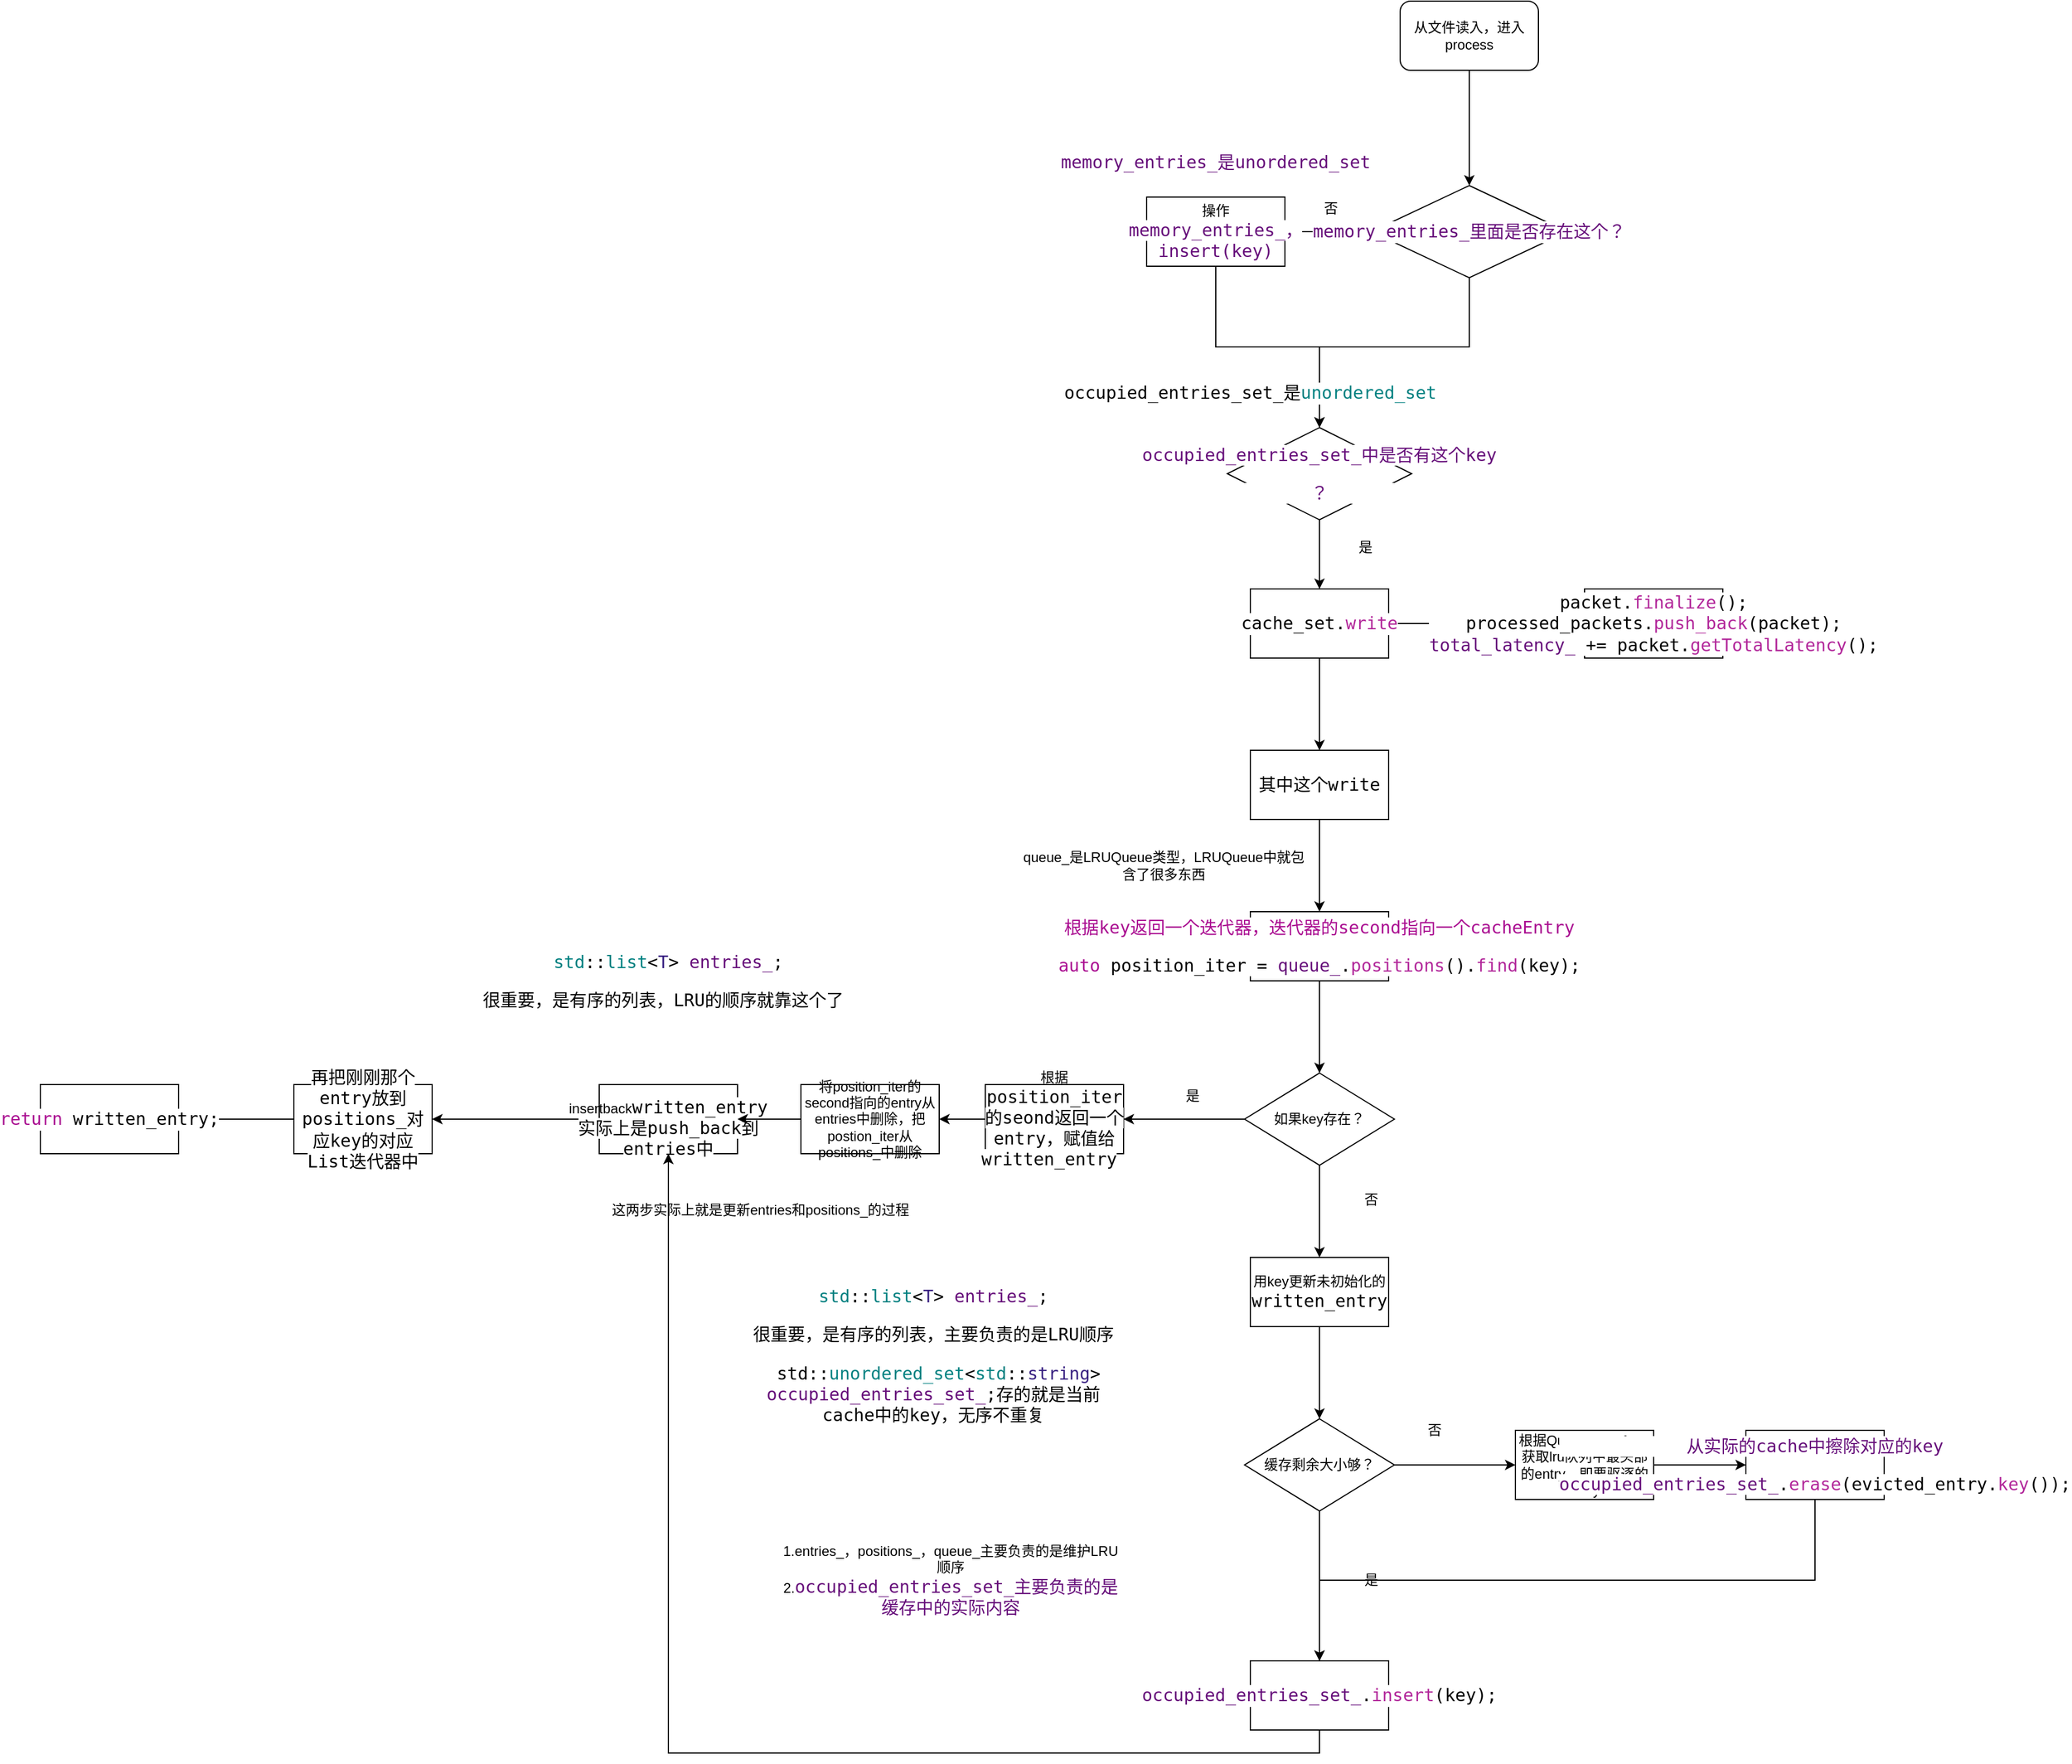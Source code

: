 <mxfile version="12.6.5" type="device"><diagram id="J2BSbI73SzWMFiOyK9Pb" name="Page-1"><mxGraphModel dx="2266" dy="813" grid="1" gridSize="10" guides="1" tooltips="1" connect="1" arrows="1" fold="1" page="1" pageScale="1" pageWidth="827" pageHeight="1169" math="0" shadow="0"><root><mxCell id="0"/><mxCell id="1" parent="0"/><mxCell id="VLX4Dpq5VPu4MbJ7hGfD-9" style="edgeStyle=orthogonalEdgeStyle;rounded=0;orthogonalLoop=1;jettySize=auto;html=1;exitX=0.5;exitY=1;exitDx=0;exitDy=0;" edge="1" parent="1" source="VLX4Dpq5VPu4MbJ7hGfD-2" target="VLX4Dpq5VPu4MbJ7hGfD-8"><mxGeometry relative="1" as="geometry"/></mxCell><mxCell id="VLX4Dpq5VPu4MbJ7hGfD-2" value="从文件读入，进入process" style="rounded=1;whiteSpace=wrap;html=1;" vertex="1" parent="1"><mxGeometry x="80" y="110" width="120" height="60" as="geometry"/></mxCell><mxCell id="VLX4Dpq5VPu4MbJ7hGfD-18" style="edgeStyle=orthogonalEdgeStyle;rounded=0;orthogonalLoop=1;jettySize=auto;html=1;exitX=0;exitY=0.5;exitDx=0;exitDy=0;entryX=1;entryY=0.5;entryDx=0;entryDy=0;" edge="1" parent="1" source="VLX4Dpq5VPu4MbJ7hGfD-8" target="VLX4Dpq5VPu4MbJ7hGfD-17"><mxGeometry relative="1" as="geometry"/></mxCell><mxCell id="VLX4Dpq5VPu4MbJ7hGfD-23" style="edgeStyle=orthogonalEdgeStyle;rounded=0;orthogonalLoop=1;jettySize=auto;html=1;exitX=0.5;exitY=1;exitDx=0;exitDy=0;entryX=0.5;entryY=0;entryDx=0;entryDy=0;" edge="1" parent="1" source="VLX4Dpq5VPu4MbJ7hGfD-8" target="VLX4Dpq5VPu4MbJ7hGfD-21"><mxGeometry relative="1" as="geometry"><mxPoint x="30" y="460" as="targetPoint"/><Array as="points"><mxPoint x="140" y="410"/><mxPoint x="10" y="410"/></Array></mxGeometry></mxCell><mxCell id="VLX4Dpq5VPu4MbJ7hGfD-8" value="&lt;pre style=&quot;background-color: rgb(255 , 255 , 255) ; font-family: &amp;#34;jetbrains mono&amp;#34; , monospace ; font-size: 11.3pt&quot;&gt;&lt;span style=&quot;color: rgb(102 , 14 , 122)&quot;&gt;memory_entries_里面是否存在这个？&lt;/span&gt;&lt;/pre&gt;" style="rhombus;whiteSpace=wrap;html=1;" vertex="1" parent="1"><mxGeometry x="55" y="270" width="170" height="80" as="geometry"/></mxCell><mxCell id="VLX4Dpq5VPu4MbJ7hGfD-22" style="edgeStyle=orthogonalEdgeStyle;rounded=0;orthogonalLoop=1;jettySize=auto;html=1;exitX=0.5;exitY=1;exitDx=0;exitDy=0;" edge="1" parent="1" source="VLX4Dpq5VPu4MbJ7hGfD-17" target="VLX4Dpq5VPu4MbJ7hGfD-21"><mxGeometry relative="1" as="geometry"/></mxCell><mxCell id="VLX4Dpq5VPu4MbJ7hGfD-17" value="操作&lt;span style=&quot;color: rgb(102 , 14 , 122) ; background-color: rgb(255 , 255 , 255) ; font-family: &amp;#34;jetbrains mono&amp;#34; , monospace ; font-size: 11.3pt&quot;&gt;memory_entries_，&lt;br&gt;insert(key)&lt;br&gt;&lt;/span&gt;" style="rounded=0;whiteSpace=wrap;html=1;" vertex="1" parent="1"><mxGeometry x="-140" y="280" width="120" height="60" as="geometry"/></mxCell><mxCell id="VLX4Dpq5VPu4MbJ7hGfD-19" value="否" style="text;html=1;strokeColor=none;fillColor=none;align=center;verticalAlign=middle;whiteSpace=wrap;rounded=0;" vertex="1" parent="1"><mxGeometry y="280" width="40" height="20" as="geometry"/></mxCell><mxCell id="VLX4Dpq5VPu4MbJ7hGfD-20" value="&lt;pre style=&quot;background-color: rgb(255 , 255 , 255) ; font-family: &amp;#34;jetbrains mono&amp;#34; , monospace ; font-size: 11.3pt&quot;&gt;&lt;span style=&quot;color: rgb(102 , 14 , 122)&quot;&gt;memory_entries_是unordered_set&lt;/span&gt;&lt;/pre&gt;" style="text;html=1;strokeColor=none;fillColor=none;align=center;verticalAlign=middle;whiteSpace=wrap;rounded=0;" vertex="1" parent="1"><mxGeometry x="-100" y="240" width="40" height="20" as="geometry"/></mxCell><mxCell id="VLX4Dpq5VPu4MbJ7hGfD-27" style="edgeStyle=orthogonalEdgeStyle;rounded=0;orthogonalLoop=1;jettySize=auto;html=1;exitX=0.5;exitY=1;exitDx=0;exitDy=0;entryX=0.5;entryY=0;entryDx=0;entryDy=0;" edge="1" parent="1" source="VLX4Dpq5VPu4MbJ7hGfD-21" target="VLX4Dpq5VPu4MbJ7hGfD-26"><mxGeometry relative="1" as="geometry"/></mxCell><mxCell id="VLX4Dpq5VPu4MbJ7hGfD-21" value="&lt;pre style=&quot;background-color: rgb(255 , 255 , 255) ; font-family: &amp;#34;jetbrains mono&amp;#34; , monospace ; font-size: 11.3pt&quot;&gt;&lt;span style=&quot;color: rgb(102 , 14 , 122)&quot;&gt;occupied_entries_set_中是否有这个key&lt;/span&gt;&lt;/pre&gt;&lt;pre style=&quot;background-color: rgb(255 , 255 , 255) ; font-family: &amp;#34;jetbrains mono&amp;#34; , monospace ; font-size: 11.3pt&quot;&gt;&lt;span style=&quot;color: rgb(102 , 14 , 122)&quot;&gt;？&lt;/span&gt;&lt;/pre&gt;" style="rhombus;whiteSpace=wrap;html=1;" vertex="1" parent="1"><mxGeometry x="-70" y="480" width="160" height="80" as="geometry"/></mxCell><mxCell id="VLX4Dpq5VPu4MbJ7hGfD-24" value="&lt;pre style=&quot;background-color: rgb(255 , 255 , 255) ; font-family: &amp;#34;jetbrains mono&amp;#34; , monospace ; font-size: 11.3pt&quot;&gt;occupied_entries_set_是&lt;span style=&quot;color: rgb(0 , 128 , 128)&quot;&gt;unordered_set&lt;/span&gt;&lt;/pre&gt;" style="text;html=1;strokeColor=none;fillColor=none;align=center;verticalAlign=middle;whiteSpace=wrap;rounded=0;" vertex="1" parent="1"><mxGeometry x="-70" y="440" width="40" height="20" as="geometry"/></mxCell><mxCell id="VLX4Dpq5VPu4MbJ7hGfD-25" value="是" style="text;html=1;strokeColor=none;fillColor=none;align=center;verticalAlign=middle;whiteSpace=wrap;rounded=0;" vertex="1" parent="1"><mxGeometry x="30" y="574" width="40" height="20" as="geometry"/></mxCell><mxCell id="VLX4Dpq5VPu4MbJ7hGfD-29" value="" style="edgeStyle=orthogonalEdgeStyle;rounded=0;orthogonalLoop=1;jettySize=auto;html=1;" edge="1" parent="1" source="VLX4Dpq5VPu4MbJ7hGfD-26" target="VLX4Dpq5VPu4MbJ7hGfD-28"><mxGeometry relative="1" as="geometry"/></mxCell><mxCell id="VLX4Dpq5VPu4MbJ7hGfD-72" value="" style="edgeStyle=orthogonalEdgeStyle;rounded=0;orthogonalLoop=1;jettySize=auto;html=1;" edge="1" parent="1" source="VLX4Dpq5VPu4MbJ7hGfD-26" target="VLX4Dpq5VPu4MbJ7hGfD-71"><mxGeometry relative="1" as="geometry"/></mxCell><mxCell id="VLX4Dpq5VPu4MbJ7hGfD-26" value="&lt;pre style=&quot;background-color: rgb(255 , 255 , 255) ; font-family: &amp;#34;jetbrains mono&amp;#34; , monospace ; font-size: 11.3pt&quot;&gt;cache_set.&lt;span style=&quot;color: rgb(178 , 39 , 154)&quot;&gt;write&lt;/span&gt;&lt;/pre&gt;" style="rounded=0;whiteSpace=wrap;html=1;" vertex="1" parent="1"><mxGeometry x="-50" y="620" width="120" height="60" as="geometry"/></mxCell><mxCell id="VLX4Dpq5VPu4MbJ7hGfD-71" value="&lt;pre style=&quot;background-color: rgb(255 , 255 , 255) ; font-family: &amp;#34;jetbrains mono&amp;#34; , monospace ; font-size: 11.3pt&quot;&gt;&lt;pre style=&quot;font-family: &amp;#34;jetbrains mono&amp;#34; , monospace ; font-size: 11.3pt&quot;&gt;&lt;pre style=&quot;font-family: &amp;#34;jetbrains mono&amp;#34; , monospace ; font-size: 11.3pt&quot;&gt;packet.&lt;span style=&quot;color: rgb(178 , 39 , 154)&quot;&gt;finalize&lt;/span&gt;();&lt;br&gt;processed_packets.&lt;span style=&quot;color: rgb(178 , 39 , 154)&quot;&gt;push_back&lt;/span&gt;(packet);&lt;br&gt;&lt;span style=&quot;color: rgb(102 , 14 , 122)&quot;&gt;total_latency_ &lt;/span&gt;+= packet.&lt;span style=&quot;color: rgb(178 , 39 , 154)&quot;&gt;getTotalLatency&lt;/span&gt;();&lt;/pre&gt;&lt;/pre&gt;&lt;/pre&gt;" style="rounded=0;html=1;whiteSpace=wrap;" vertex="1" parent="1"><mxGeometry x="240" y="620" width="120" height="60" as="geometry"/></mxCell><mxCell id="VLX4Dpq5VPu4MbJ7hGfD-31" value="" style="edgeStyle=orthogonalEdgeStyle;rounded=0;orthogonalLoop=1;jettySize=auto;html=1;" edge="1" parent="1" source="VLX4Dpq5VPu4MbJ7hGfD-28" target="VLX4Dpq5VPu4MbJ7hGfD-30"><mxGeometry relative="1" as="geometry"/></mxCell><mxCell id="VLX4Dpq5VPu4MbJ7hGfD-28" value="&lt;pre style=&quot;background-color: rgb(255 , 255 , 255) ; font-family: &amp;#34;jetbrains mono&amp;#34; , monospace ; font-size: 11.3pt&quot;&gt;其中这个write&lt;/pre&gt;" style="rounded=0;whiteSpace=wrap;html=1;" vertex="1" parent="1"><mxGeometry x="-50" y="760" width="120" height="60" as="geometry"/></mxCell><mxCell id="VLX4Dpq5VPu4MbJ7hGfD-34" style="edgeStyle=orthogonalEdgeStyle;rounded=0;orthogonalLoop=1;jettySize=auto;html=1;exitX=0.5;exitY=1;exitDx=0;exitDy=0;" edge="1" parent="1" source="VLX4Dpq5VPu4MbJ7hGfD-30" target="VLX4Dpq5VPu4MbJ7hGfD-33"><mxGeometry relative="1" as="geometry"/></mxCell><mxCell id="VLX4Dpq5VPu4MbJ7hGfD-30" value="&lt;pre style=&quot;background-color: rgb(255 , 255 , 255) ; font-family: &amp;#34;jetbrains mono&amp;#34; , monospace ; font-size: 11.3pt&quot;&gt;&lt;pre style=&quot;font-family: &amp;#34;jetbrains mono&amp;#34; , monospace ; font-size: 11.3pt&quot;&gt;&lt;span style=&quot;color: rgb(170 , 13 , 145)&quot;&gt;根据key返回一个迭代器，迭代器的second指向一个cacheEntry&lt;/span&gt;&lt;/pre&gt;&lt;pre style=&quot;font-family: &amp;#34;jetbrains mono&amp;#34; , monospace ; font-size: 11.3pt&quot;&gt;&lt;span style=&quot;color: rgb(170 , 13 , 145)&quot;&gt;auto &lt;/span&gt;position_iter = &lt;span style=&quot;color: rgb(102 , 14 , 122)&quot;&gt;queue_&lt;/span&gt;.&lt;span style=&quot;color: rgb(178 , 39 , 154)&quot;&gt;positions&lt;/span&gt;().&lt;span style=&quot;color: rgb(178 , 39 , 154)&quot;&gt;find&lt;/span&gt;(key);&lt;/pre&gt;&lt;/pre&gt;" style="rounded=0;whiteSpace=wrap;html=1;" vertex="1" parent="1"><mxGeometry x="-50" y="900" width="120" height="60" as="geometry"/></mxCell><mxCell id="VLX4Dpq5VPu4MbJ7hGfD-32" value="queue_是LRUQueue类型，LRUQueue中就包含了很多东西" style="text;html=1;strokeColor=none;fillColor=none;align=center;verticalAlign=middle;whiteSpace=wrap;rounded=0;" vertex="1" parent="1"><mxGeometry x="-250" y="850" width="250" height="20" as="geometry"/></mxCell><mxCell id="VLX4Dpq5VPu4MbJ7hGfD-36" style="edgeStyle=orthogonalEdgeStyle;rounded=0;orthogonalLoop=1;jettySize=auto;html=1;exitX=0;exitY=0.5;exitDx=0;exitDy=0;" edge="1" parent="1" source="VLX4Dpq5VPu4MbJ7hGfD-33" target="VLX4Dpq5VPu4MbJ7hGfD-35"><mxGeometry relative="1" as="geometry"><mxPoint x="-150" y="1040" as="targetPoint"/></mxGeometry></mxCell><mxCell id="VLX4Dpq5VPu4MbJ7hGfD-47" style="edgeStyle=orthogonalEdgeStyle;rounded=0;orthogonalLoop=1;jettySize=auto;html=1;exitX=0.5;exitY=1;exitDx=0;exitDy=0;" edge="1" parent="1" source="VLX4Dpq5VPu4MbJ7hGfD-33" target="VLX4Dpq5VPu4MbJ7hGfD-46"><mxGeometry relative="1" as="geometry"/></mxCell><mxCell id="VLX4Dpq5VPu4MbJ7hGfD-33" value="如果key存在？" style="rhombus;whiteSpace=wrap;html=1;" vertex="1" parent="1"><mxGeometry x="-55" y="1040" width="130" height="80" as="geometry"/></mxCell><mxCell id="VLX4Dpq5VPu4MbJ7hGfD-60" style="edgeStyle=orthogonalEdgeStyle;rounded=0;orthogonalLoop=1;jettySize=auto;html=1;exitX=0;exitY=0.5;exitDx=0;exitDy=0;entryX=1;entryY=0.5;entryDx=0;entryDy=0;" edge="1" parent="1" source="VLX4Dpq5VPu4MbJ7hGfD-35" target="VLX4Dpq5VPu4MbJ7hGfD-59"><mxGeometry relative="1" as="geometry"/></mxCell><mxCell id="VLX4Dpq5VPu4MbJ7hGfD-35" value="根据&lt;span style=&quot;background-color: rgb(255 , 255 , 255) ; font-family: &amp;#34;jetbrains mono&amp;#34; , monospace ; font-size: 11.3pt&quot;&gt;position_iter的seond返回一个entry，赋值给written_entry&lt;/span&gt;&lt;span style=&quot;font-family: &amp;#34;jetbrains mono&amp;#34; , monospace ; font-size: 11.3pt&quot;&gt;&amp;nbsp;&lt;/span&gt;" style="rounded=0;whiteSpace=wrap;html=1;" vertex="1" parent="1"><mxGeometry x="-280" y="1050" width="120" height="60" as="geometry"/></mxCell><mxCell id="VLX4Dpq5VPu4MbJ7hGfD-42" value="" style="edgeStyle=orthogonalEdgeStyle;rounded=0;orthogonalLoop=1;jettySize=auto;html=1;" edge="1" parent="1" source="VLX4Dpq5VPu4MbJ7hGfD-38" target="VLX4Dpq5VPu4MbJ7hGfD-41"><mxGeometry relative="1" as="geometry"/></mxCell><mxCell id="VLX4Dpq5VPu4MbJ7hGfD-38" value="&lt;br&gt;insertback&lt;span style=&quot;background-color: rgb(255 , 255 , 255) ; font-family: &amp;#34;jetbrains mono&amp;#34; , monospace ; font-size: 11.3pt&quot;&gt;written_entry&lt;br&gt;实际上是push_back到entries中&lt;br&gt;&lt;/span&gt;" style="rounded=0;whiteSpace=wrap;html=1;" vertex="1" parent="1"><mxGeometry x="-615" y="1050" width="120" height="60" as="geometry"/></mxCell><mxCell id="VLX4Dpq5VPu4MbJ7hGfD-44" value="" style="edgeStyle=orthogonalEdgeStyle;rounded=0;orthogonalLoop=1;jettySize=auto;html=1;" edge="1" parent="1" source="VLX4Dpq5VPu4MbJ7hGfD-41" target="VLX4Dpq5VPu4MbJ7hGfD-43"><mxGeometry relative="1" as="geometry"/></mxCell><mxCell id="VLX4Dpq5VPu4MbJ7hGfD-41" value="&lt;span style=&quot;background-color: rgb(255 , 255 , 255) ; font-family: &amp;#34;jetbrains mono&amp;#34; , monospace ; font-size: 11.3pt&quot;&gt;再把刚刚那个entry放到positions_对应key的对应List迭代器中&lt;br&gt;&lt;/span&gt;" style="rounded=0;whiteSpace=wrap;html=1;" vertex="1" parent="1"><mxGeometry x="-880" y="1050" width="120" height="60" as="geometry"/></mxCell><mxCell id="VLX4Dpq5VPu4MbJ7hGfD-43" value="&lt;pre style=&quot;background-color: rgb(255 , 255 , 255) ; font-family: &amp;#34;jetbrains mono&amp;#34; , monospace ; font-size: 11.3pt&quot;&gt;&lt;span style=&quot;color: rgb(170 , 13 , 145)&quot;&gt;return &lt;/span&gt;written_entry;&lt;/pre&gt;" style="rounded=0;whiteSpace=wrap;html=1;" vertex="1" parent="1"><mxGeometry x="-1100" y="1050" width="120" height="60" as="geometry"/></mxCell><mxCell id="VLX4Dpq5VPu4MbJ7hGfD-37" value="是" style="text;html=1;strokeColor=none;fillColor=none;align=center;verticalAlign=middle;whiteSpace=wrap;rounded=0;" vertex="1" parent="1"><mxGeometry x="-120" y="1050" width="40" height="20" as="geometry"/></mxCell><mxCell id="VLX4Dpq5VPu4MbJ7hGfD-40" value="&lt;pre style=&quot;background-color: rgb(255 , 255 , 255) ; font-family: &amp;#34;jetbrains mono&amp;#34; , monospace ; font-size: 11.3pt&quot;&gt;&lt;span style=&quot;color: rgb(0 , 128 , 128)&quot;&gt;std&lt;/span&gt;::&lt;span style=&quot;color: rgb(0 , 128 , 128)&quot;&gt;list&lt;/span&gt;&amp;lt;&lt;span style=&quot;color: rgb(55 , 31 , 128)&quot;&gt;T&lt;/span&gt;&amp;gt; &lt;span style=&quot;color: rgb(102 , 14 , 122)&quot;&gt;entries_&lt;/span&gt;;&lt;/pre&gt;&lt;pre style=&quot;background-color: rgb(255 , 255 , 255) ; font-family: &amp;#34;jetbrains mono&amp;#34; , monospace ; font-size: 11.3pt&quot;&gt;很重要，是有序的列表，LRU的顺序就靠这个了 &lt;/pre&gt;" style="text;html=1;strokeColor=none;fillColor=none;align=center;verticalAlign=middle;whiteSpace=wrap;rounded=0;" vertex="1" parent="1"><mxGeometry x="-660" y="950" width="210" height="20" as="geometry"/></mxCell><mxCell id="VLX4Dpq5VPu4MbJ7hGfD-45" value="否" style="text;html=1;strokeColor=none;fillColor=none;align=center;verticalAlign=middle;whiteSpace=wrap;rounded=0;" vertex="1" parent="1"><mxGeometry x="35" y="1140" width="40" height="20" as="geometry"/></mxCell><mxCell id="VLX4Dpq5VPu4MbJ7hGfD-49" style="edgeStyle=orthogonalEdgeStyle;rounded=0;orthogonalLoop=1;jettySize=auto;html=1;exitX=0.5;exitY=1;exitDx=0;exitDy=0;entryX=0.5;entryY=0;entryDx=0;entryDy=0;" edge="1" parent="1" source="VLX4Dpq5VPu4MbJ7hGfD-46" target="VLX4Dpq5VPu4MbJ7hGfD-48"><mxGeometry relative="1" as="geometry"/></mxCell><mxCell id="VLX4Dpq5VPu4MbJ7hGfD-46" value="用key更新未初始化的&lt;span style=&quot;background-color: rgb(255 , 255 , 255) ; font-family: &amp;#34;jetbrains mono&amp;#34; , monospace ; font-size: 11.3pt&quot;&gt;written_entry&lt;/span&gt;" style="rounded=0;whiteSpace=wrap;html=1;" vertex="1" parent="1"><mxGeometry x="-50" y="1200" width="120" height="60" as="geometry"/></mxCell><mxCell id="VLX4Dpq5VPu4MbJ7hGfD-51" style="edgeStyle=orthogonalEdgeStyle;rounded=0;orthogonalLoop=1;jettySize=auto;html=1;exitX=0.5;exitY=1;exitDx=0;exitDy=0;entryX=0.5;entryY=0;entryDx=0;entryDy=0;" edge="1" parent="1" source="VLX4Dpq5VPu4MbJ7hGfD-48" target="VLX4Dpq5VPu4MbJ7hGfD-50"><mxGeometry relative="1" as="geometry"/></mxCell><mxCell id="VLX4Dpq5VPu4MbJ7hGfD-65" style="edgeStyle=orthogonalEdgeStyle;rounded=0;orthogonalLoop=1;jettySize=auto;html=1;exitX=1;exitY=0.5;exitDx=0;exitDy=0;entryX=0;entryY=0.5;entryDx=0;entryDy=0;" edge="1" parent="1" source="VLX4Dpq5VPu4MbJ7hGfD-48" target="VLX4Dpq5VPu4MbJ7hGfD-64"><mxGeometry relative="1" as="geometry"/></mxCell><mxCell id="VLX4Dpq5VPu4MbJ7hGfD-48" value="缓存剩余大小够？" style="rhombus;whiteSpace=wrap;html=1;" vertex="1" parent="1"><mxGeometry x="-55" y="1340" width="130" height="80" as="geometry"/></mxCell><mxCell id="VLX4Dpq5VPu4MbJ7hGfD-63" style="edgeStyle=orthogonalEdgeStyle;rounded=0;orthogonalLoop=1;jettySize=auto;html=1;exitX=0.5;exitY=1;exitDx=0;exitDy=0;entryX=0.5;entryY=1;entryDx=0;entryDy=0;" edge="1" parent="1" source="VLX4Dpq5VPu4MbJ7hGfD-50" target="VLX4Dpq5VPu4MbJ7hGfD-38"><mxGeometry relative="1" as="geometry"/></mxCell><mxCell id="VLX4Dpq5VPu4MbJ7hGfD-50" value="&lt;pre style=&quot;background-color: rgb(255 , 255 , 255) ; font-family: &amp;#34;jetbrains mono&amp;#34; , monospace ; font-size: 11.3pt&quot;&gt;&lt;span style=&quot;color: rgb(102 , 14 , 122)&quot;&gt;occupied_entries_set_&lt;/span&gt;.&lt;span style=&quot;color: rgb(178 , 39 , 154)&quot;&gt;insert&lt;/span&gt;(key);&lt;/pre&gt;" style="rounded=0;whiteSpace=wrap;html=1;" vertex="1" parent="1"><mxGeometry x="-50" y="1550" width="120" height="60" as="geometry"/></mxCell><mxCell id="VLX4Dpq5VPu4MbJ7hGfD-53" value="是" style="text;html=1;strokeColor=none;fillColor=none;align=center;verticalAlign=middle;whiteSpace=wrap;rounded=0;" vertex="1" parent="1"><mxGeometry x="35" y="1470" width="40" height="20" as="geometry"/></mxCell><mxCell id="VLX4Dpq5VPu4MbJ7hGfD-54" value="否" style="text;html=1;strokeColor=none;fillColor=none;align=center;verticalAlign=middle;whiteSpace=wrap;rounded=0;" vertex="1" parent="1"><mxGeometry x="90" y="1340" width="40" height="20" as="geometry"/></mxCell><mxCell id="VLX4Dpq5VPu4MbJ7hGfD-55" value="&lt;pre style=&quot;background-color: rgb(255 , 255 , 255) ; font-family: &amp;#34;jetbrains mono&amp;#34; , monospace ; font-size: 11.3pt&quot;&gt;&lt;span style=&quot;color: rgb(0 , 128 , 128)&quot;&gt;std&lt;/span&gt;::&lt;span style=&quot;color: rgb(0 , 128 , 128)&quot;&gt;list&lt;/span&gt;&amp;lt;&lt;span style=&quot;color: rgb(55 , 31 , 128)&quot;&gt;T&lt;/span&gt;&amp;gt; &lt;span style=&quot;color: rgb(102 , 14 , 122)&quot;&gt;entries_&lt;/span&gt;;&lt;/pre&gt;&lt;pre style=&quot;background-color: rgb(255 , 255 , 255) ; font-family: &amp;#34;jetbrains mono&amp;#34; , monospace ; font-size: 11.3pt&quot;&gt;很重要，是有序的列表，主要负责的是LRU顺序&lt;/pre&gt;&lt;pre style=&quot;background-color: rgb(255 , 255 , 255) ; font-family: &amp;#34;jetbrains mono&amp;#34; , monospace ; font-size: 11.3pt&quot;&gt; std&lt;span style=&quot;font-family: &amp;#34;jetbrains mono&amp;#34; , monospace ; font-size: 11.3pt ; white-space: normal&quot;&gt;::&lt;/span&gt;&lt;span style=&quot;font-family: &amp;#34;jetbrains mono&amp;#34; , monospace ; font-size: 11.3pt ; white-space: normal ; color: rgb(0 , 128 , 128)&quot;&gt;unordered_set&lt;/span&gt;&lt;span style=&quot;font-family: &amp;#34;jetbrains mono&amp;#34; , monospace ; font-size: 11.3pt ; white-space: normal&quot;&gt;&amp;lt;&lt;/span&gt;&lt;span style=&quot;font-family: &amp;#34;jetbrains mono&amp;#34; , monospace ; font-size: 11.3pt ; white-space: normal ; color: rgb(0 , 128 , 128)&quot;&gt;std&lt;/span&gt;&lt;span style=&quot;font-family: &amp;#34;jetbrains mono&amp;#34; , monospace ; font-size: 11.3pt ; white-space: normal&quot;&gt;::&lt;/span&gt;&lt;span style=&quot;font-family: &amp;#34;jetbrains mono&amp;#34; , monospace ; font-size: 11.3pt ; white-space: normal ; color: rgb(55 , 31 , 128)&quot;&gt;string&lt;/span&gt;&lt;span style=&quot;font-family: &amp;#34;jetbrains mono&amp;#34; , monospace ; font-size: 11.3pt ; white-space: normal&quot;&gt;&amp;gt; &lt;/span&gt;&lt;span style=&quot;font-family: &amp;#34;jetbrains mono&amp;#34; , monospace ; font-size: 11.3pt ; white-space: normal ; color: rgb(102 , 14 , 122)&quot;&gt;occupied_entries_set_&lt;/span&gt;&lt;span style=&quot;font-family: &amp;#34;jetbrains mono&amp;#34; , monospace ; font-size: 11.3pt ; white-space: normal&quot;&gt;;存的就是当前cache中的key，无序不重复&lt;/span&gt;&lt;/pre&gt;" style="text;html=1;strokeColor=none;fillColor=none;align=center;verticalAlign=middle;whiteSpace=wrap;rounded=0;" vertex="1" parent="1"><mxGeometry x="-430" y="1190" width="210" height="190" as="geometry"/></mxCell><mxCell id="VLX4Dpq5VPu4MbJ7hGfD-57" value="这两步实际上就是更新entries和positions_的过程" style="text;html=1;strokeColor=none;fillColor=none;align=center;verticalAlign=middle;whiteSpace=wrap;rounded=0;" vertex="1" parent="1"><mxGeometry x="-640" y="1149" width="330" height="20" as="geometry"/></mxCell><mxCell id="VLX4Dpq5VPu4MbJ7hGfD-62" style="edgeStyle=orthogonalEdgeStyle;rounded=0;orthogonalLoop=1;jettySize=auto;html=1;exitX=0;exitY=0.5;exitDx=0;exitDy=0;entryX=1;entryY=0.5;entryDx=0;entryDy=0;" edge="1" parent="1" source="VLX4Dpq5VPu4MbJ7hGfD-59" target="VLX4Dpq5VPu4MbJ7hGfD-38"><mxGeometry relative="1" as="geometry"/></mxCell><mxCell id="VLX4Dpq5VPu4MbJ7hGfD-59" value="&lt;span style=&quot;white-space: normal&quot;&gt;将position_iter的second指向的entry从entries中删除，把postion_iter从positions_中删除&lt;/span&gt;" style="rounded=0;whiteSpace=wrap;html=1;" vertex="1" parent="1"><mxGeometry x="-440" y="1050" width="120" height="60" as="geometry"/></mxCell><mxCell id="VLX4Dpq5VPu4MbJ7hGfD-68" value="" style="edgeStyle=orthogonalEdgeStyle;rounded=0;orthogonalLoop=1;jettySize=auto;html=1;" edge="1" parent="1" source="VLX4Dpq5VPu4MbJ7hGfD-64" target="VLX4Dpq5VPu4MbJ7hGfD-67"><mxGeometry relative="1" as="geometry"/></mxCell><mxCell id="VLX4Dpq5VPu4MbJ7hGfD-64" value="根据Queue_.popfront获取lru队列中最头部的entry，即要驱逐的entry" style="rounded=0;whiteSpace=wrap;html=1;" vertex="1" parent="1"><mxGeometry x="180" y="1350" width="120" height="60" as="geometry"/></mxCell><mxCell id="VLX4Dpq5VPu4MbJ7hGfD-70" style="edgeStyle=orthogonalEdgeStyle;rounded=0;orthogonalLoop=1;jettySize=auto;html=1;exitX=0.5;exitY=1;exitDx=0;exitDy=0;entryX=0.5;entryY=0;entryDx=0;entryDy=0;" edge="1" parent="1" source="VLX4Dpq5VPu4MbJ7hGfD-67" target="VLX4Dpq5VPu4MbJ7hGfD-50"><mxGeometry relative="1" as="geometry"/></mxCell><mxCell id="VLX4Dpq5VPu4MbJ7hGfD-67" value="&lt;pre style=&quot;background-color: rgb(255 , 255 , 255) ; font-family: &amp;#34;jetbrains mono&amp;#34; , monospace ; font-size: 11.3pt&quot;&gt;&lt;span style=&quot;color: rgb(102 , 14 , 122)&quot;&gt;从实际的cache中擦除对应的key&lt;/span&gt;&lt;/pre&gt;&lt;pre style=&quot;background-color: rgb(255 , 255 , 255) ; font-family: &amp;#34;jetbrains mono&amp;#34; , monospace ; font-size: 11.3pt&quot;&gt;&lt;span style=&quot;color: rgb(102 , 14 , 122)&quot;&gt;occupied_entries_set_&lt;/span&gt;.&lt;span style=&quot;color: rgb(178 , 39 , 154)&quot;&gt;erase&lt;/span&gt;(evicted_entry.&lt;span style=&quot;color: rgb(178 , 39 , 154)&quot;&gt;key&lt;/span&gt;());&lt;/pre&gt;" style="rounded=0;whiteSpace=wrap;html=1;" vertex="1" parent="1"><mxGeometry x="380" y="1350" width="120" height="60" as="geometry"/></mxCell><mxCell id="VLX4Dpq5VPu4MbJ7hGfD-69" value="1.entries_，positions_，queue_主要负责的是维护LRU顺序&lt;br&gt;2.&lt;span style=&quot;color: rgb(102 , 14 , 122) ; background-color: rgb(255 , 255 , 255) ; font-family: &amp;#34;jetbrains mono&amp;#34; , monospace ; font-size: 11.3pt&quot;&gt;occupied_entries_set_主要负责的是缓存中的实际内容&lt;/span&gt;" style="text;html=1;strokeColor=none;fillColor=none;align=center;verticalAlign=middle;whiteSpace=wrap;rounded=0;" vertex="1" parent="1"><mxGeometry x="-460" y="1410" width="300" height="140" as="geometry"/></mxCell></root></mxGraphModel></diagram></mxfile>